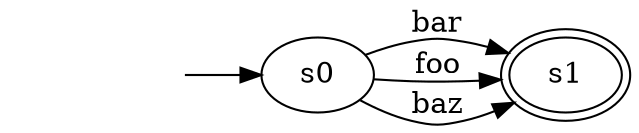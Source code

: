 // File in graphviz .dot format
// Example, create png file using: dot <filename> -Tpng -o out.png
digraph nfa {
rankdir=LR;
s0;
s1 [peripheries=2];
_start_ [style=invis];
_start_ -> s0
s0 -> s1 [label="bar"];
s0 -> s1 [label="foo"];
s0 -> s1 [label="baz"];
}